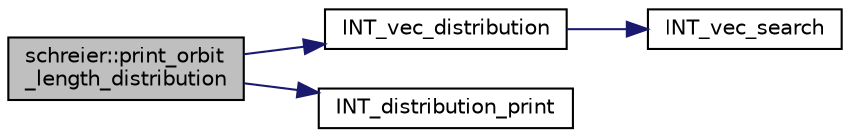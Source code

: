 digraph "schreier::print_orbit_length_distribution"
{
  edge [fontname="Helvetica",fontsize="10",labelfontname="Helvetica",labelfontsize="10"];
  node [fontname="Helvetica",fontsize="10",shape=record];
  rankdir="LR";
  Node4481 [label="schreier::print_orbit\l_length_distribution",height=0.2,width=0.4,color="black", fillcolor="grey75", style="filled", fontcolor="black"];
  Node4481 -> Node4482 [color="midnightblue",fontsize="10",style="solid",fontname="Helvetica"];
  Node4482 [label="INT_vec_distribution",height=0.2,width=0.4,color="black", fillcolor="white", style="filled",URL="$d5/db4/io__and__os_8h.html#a58ea1abe1be41946425b30ebb8e3e2bc"];
  Node4482 -> Node4483 [color="midnightblue",fontsize="10",style="solid",fontname="Helvetica"];
  Node4483 [label="INT_vec_search",height=0.2,width=0.4,color="black", fillcolor="white", style="filled",URL="$d5/de2/foundations_2data__structures_2data__structures_8h.html#ad103ef2316a1f671bdb68fd9cd9ba945"];
  Node4481 -> Node4484 [color="midnightblue",fontsize="10",style="solid",fontname="Helvetica"];
  Node4484 [label="INT_distribution_print",height=0.2,width=0.4,color="black", fillcolor="white", style="filled",URL="$d5/db4/io__and__os_8h.html#a7f3a8c4610142655e2db7ec78534e14f"];
}
